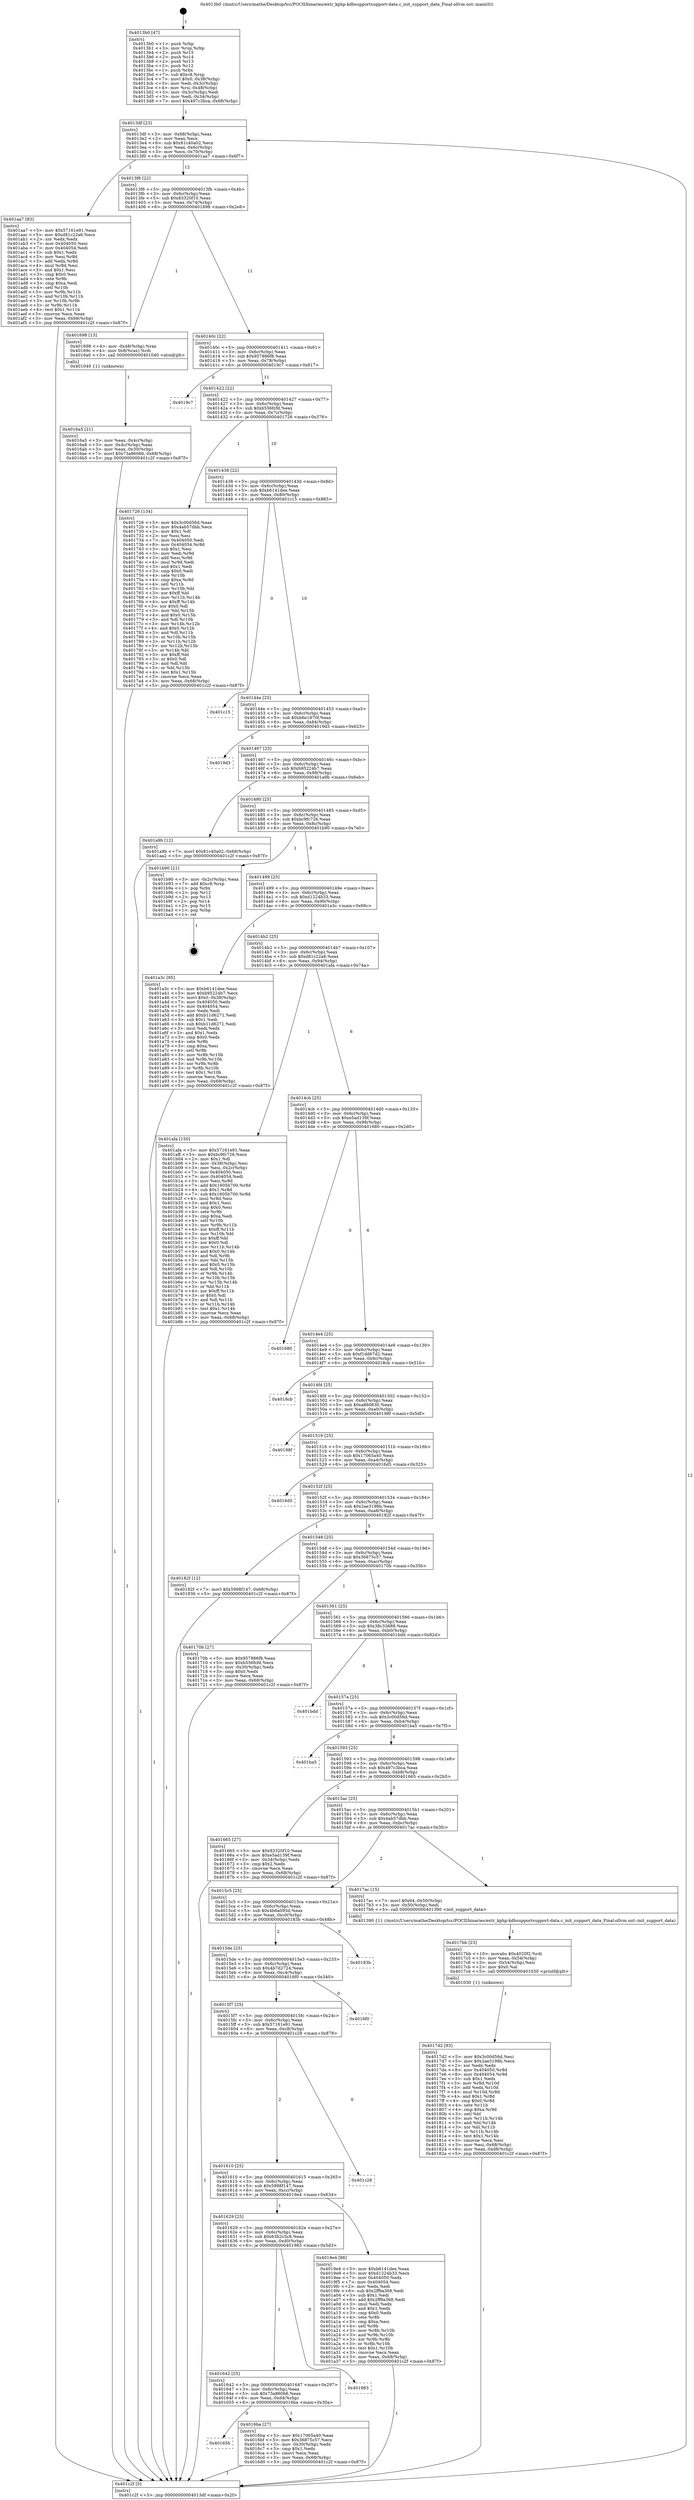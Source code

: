digraph "0x4013b0" {
  label = "0x4013b0 (/mnt/c/Users/mathe/Desktop/tcc/POCII/binaries/extr_kphp-kdbsupportsupport-data.c_init_support_data_Final-ollvm.out::main(0))"
  labelloc = "t"
  node[shape=record]

  Entry [label="",width=0.3,height=0.3,shape=circle,fillcolor=black,style=filled]
  "0x4013df" [label="{
     0x4013df [23]\l
     | [instrs]\l
     &nbsp;&nbsp;0x4013df \<+3\>: mov -0x68(%rbp),%eax\l
     &nbsp;&nbsp;0x4013e2 \<+2\>: mov %eax,%ecx\l
     &nbsp;&nbsp;0x4013e4 \<+6\>: sub $0x81c40a02,%ecx\l
     &nbsp;&nbsp;0x4013ea \<+3\>: mov %eax,-0x6c(%rbp)\l
     &nbsp;&nbsp;0x4013ed \<+3\>: mov %ecx,-0x70(%rbp)\l
     &nbsp;&nbsp;0x4013f0 \<+6\>: je 0000000000401aa7 \<main+0x6f7\>\l
  }"]
  "0x401aa7" [label="{
     0x401aa7 [83]\l
     | [instrs]\l
     &nbsp;&nbsp;0x401aa7 \<+5\>: mov $0x57161e91,%eax\l
     &nbsp;&nbsp;0x401aac \<+5\>: mov $0xd81c22a6,%ecx\l
     &nbsp;&nbsp;0x401ab1 \<+2\>: xor %edx,%edx\l
     &nbsp;&nbsp;0x401ab3 \<+7\>: mov 0x404050,%esi\l
     &nbsp;&nbsp;0x401aba \<+7\>: mov 0x404054,%edi\l
     &nbsp;&nbsp;0x401ac1 \<+3\>: sub $0x1,%edx\l
     &nbsp;&nbsp;0x401ac4 \<+3\>: mov %esi,%r8d\l
     &nbsp;&nbsp;0x401ac7 \<+3\>: add %edx,%r8d\l
     &nbsp;&nbsp;0x401aca \<+4\>: imul %r8d,%esi\l
     &nbsp;&nbsp;0x401ace \<+3\>: and $0x1,%esi\l
     &nbsp;&nbsp;0x401ad1 \<+3\>: cmp $0x0,%esi\l
     &nbsp;&nbsp;0x401ad4 \<+4\>: sete %r9b\l
     &nbsp;&nbsp;0x401ad8 \<+3\>: cmp $0xa,%edi\l
     &nbsp;&nbsp;0x401adb \<+4\>: setl %r10b\l
     &nbsp;&nbsp;0x401adf \<+3\>: mov %r9b,%r11b\l
     &nbsp;&nbsp;0x401ae2 \<+3\>: and %r10b,%r11b\l
     &nbsp;&nbsp;0x401ae5 \<+3\>: xor %r10b,%r9b\l
     &nbsp;&nbsp;0x401ae8 \<+3\>: or %r9b,%r11b\l
     &nbsp;&nbsp;0x401aeb \<+4\>: test $0x1,%r11b\l
     &nbsp;&nbsp;0x401aef \<+3\>: cmovne %ecx,%eax\l
     &nbsp;&nbsp;0x401af2 \<+3\>: mov %eax,-0x68(%rbp)\l
     &nbsp;&nbsp;0x401af5 \<+5\>: jmp 0000000000401c2f \<main+0x87f\>\l
  }"]
  "0x4013f6" [label="{
     0x4013f6 [22]\l
     | [instrs]\l
     &nbsp;&nbsp;0x4013f6 \<+5\>: jmp 00000000004013fb \<main+0x4b\>\l
     &nbsp;&nbsp;0x4013fb \<+3\>: mov -0x6c(%rbp),%eax\l
     &nbsp;&nbsp;0x4013fe \<+5\>: sub $0x83320f10,%eax\l
     &nbsp;&nbsp;0x401403 \<+3\>: mov %eax,-0x74(%rbp)\l
     &nbsp;&nbsp;0x401406 \<+6\>: je 0000000000401698 \<main+0x2e8\>\l
  }"]
  Exit [label="",width=0.3,height=0.3,shape=circle,fillcolor=black,style=filled,peripheries=2]
  "0x401698" [label="{
     0x401698 [13]\l
     | [instrs]\l
     &nbsp;&nbsp;0x401698 \<+4\>: mov -0x48(%rbp),%rax\l
     &nbsp;&nbsp;0x40169c \<+4\>: mov 0x8(%rax),%rdi\l
     &nbsp;&nbsp;0x4016a0 \<+5\>: call 0000000000401040 \<atoi@plt\>\l
     | [calls]\l
     &nbsp;&nbsp;0x401040 \{1\} (unknown)\l
  }"]
  "0x40140c" [label="{
     0x40140c [22]\l
     | [instrs]\l
     &nbsp;&nbsp;0x40140c \<+5\>: jmp 0000000000401411 \<main+0x61\>\l
     &nbsp;&nbsp;0x401411 \<+3\>: mov -0x6c(%rbp),%eax\l
     &nbsp;&nbsp;0x401414 \<+5\>: sub $0x957886f8,%eax\l
     &nbsp;&nbsp;0x401419 \<+3\>: mov %eax,-0x78(%rbp)\l
     &nbsp;&nbsp;0x40141c \<+6\>: je 00000000004019c7 \<main+0x617\>\l
  }"]
  "0x4017d2" [label="{
     0x4017d2 [93]\l
     | [instrs]\l
     &nbsp;&nbsp;0x4017d2 \<+5\>: mov $0x3c00d56d,%esi\l
     &nbsp;&nbsp;0x4017d7 \<+5\>: mov $0x2ae3198b,%ecx\l
     &nbsp;&nbsp;0x4017dc \<+2\>: xor %edx,%edx\l
     &nbsp;&nbsp;0x4017de \<+8\>: mov 0x404050,%r8d\l
     &nbsp;&nbsp;0x4017e6 \<+8\>: mov 0x404054,%r9d\l
     &nbsp;&nbsp;0x4017ee \<+3\>: sub $0x1,%edx\l
     &nbsp;&nbsp;0x4017f1 \<+3\>: mov %r8d,%r10d\l
     &nbsp;&nbsp;0x4017f4 \<+3\>: add %edx,%r10d\l
     &nbsp;&nbsp;0x4017f7 \<+4\>: imul %r10d,%r8d\l
     &nbsp;&nbsp;0x4017fb \<+4\>: and $0x1,%r8d\l
     &nbsp;&nbsp;0x4017ff \<+4\>: cmp $0x0,%r8d\l
     &nbsp;&nbsp;0x401803 \<+4\>: sete %r11b\l
     &nbsp;&nbsp;0x401807 \<+4\>: cmp $0xa,%r9d\l
     &nbsp;&nbsp;0x40180b \<+3\>: setl %bl\l
     &nbsp;&nbsp;0x40180e \<+3\>: mov %r11b,%r14b\l
     &nbsp;&nbsp;0x401811 \<+3\>: and %bl,%r14b\l
     &nbsp;&nbsp;0x401814 \<+3\>: xor %bl,%r11b\l
     &nbsp;&nbsp;0x401817 \<+3\>: or %r11b,%r14b\l
     &nbsp;&nbsp;0x40181a \<+4\>: test $0x1,%r14b\l
     &nbsp;&nbsp;0x40181e \<+3\>: cmovne %ecx,%esi\l
     &nbsp;&nbsp;0x401821 \<+3\>: mov %esi,-0x68(%rbp)\l
     &nbsp;&nbsp;0x401824 \<+6\>: mov %eax,-0xd8(%rbp)\l
     &nbsp;&nbsp;0x40182a \<+5\>: jmp 0000000000401c2f \<main+0x87f\>\l
  }"]
  "0x4019c7" [label="{
     0x4019c7\l
  }", style=dashed]
  "0x401422" [label="{
     0x401422 [22]\l
     | [instrs]\l
     &nbsp;&nbsp;0x401422 \<+5\>: jmp 0000000000401427 \<main+0x77\>\l
     &nbsp;&nbsp;0x401427 \<+3\>: mov -0x6c(%rbp),%eax\l
     &nbsp;&nbsp;0x40142a \<+5\>: sub $0xb556fcfd,%eax\l
     &nbsp;&nbsp;0x40142f \<+3\>: mov %eax,-0x7c(%rbp)\l
     &nbsp;&nbsp;0x401432 \<+6\>: je 0000000000401726 \<main+0x376\>\l
  }"]
  "0x4017bb" [label="{
     0x4017bb [23]\l
     | [instrs]\l
     &nbsp;&nbsp;0x4017bb \<+10\>: movabs $0x4020f2,%rdi\l
     &nbsp;&nbsp;0x4017c5 \<+3\>: mov %eax,-0x54(%rbp)\l
     &nbsp;&nbsp;0x4017c8 \<+3\>: mov -0x54(%rbp),%esi\l
     &nbsp;&nbsp;0x4017cb \<+2\>: mov $0x0,%al\l
     &nbsp;&nbsp;0x4017cd \<+5\>: call 0000000000401030 \<printf@plt\>\l
     | [calls]\l
     &nbsp;&nbsp;0x401030 \{1\} (unknown)\l
  }"]
  "0x401726" [label="{
     0x401726 [134]\l
     | [instrs]\l
     &nbsp;&nbsp;0x401726 \<+5\>: mov $0x3c00d56d,%eax\l
     &nbsp;&nbsp;0x40172b \<+5\>: mov $0x4ab57dbb,%ecx\l
     &nbsp;&nbsp;0x401730 \<+2\>: mov $0x1,%dl\l
     &nbsp;&nbsp;0x401732 \<+2\>: xor %esi,%esi\l
     &nbsp;&nbsp;0x401734 \<+7\>: mov 0x404050,%edi\l
     &nbsp;&nbsp;0x40173b \<+8\>: mov 0x404054,%r8d\l
     &nbsp;&nbsp;0x401743 \<+3\>: sub $0x1,%esi\l
     &nbsp;&nbsp;0x401746 \<+3\>: mov %edi,%r9d\l
     &nbsp;&nbsp;0x401749 \<+3\>: add %esi,%r9d\l
     &nbsp;&nbsp;0x40174c \<+4\>: imul %r9d,%edi\l
     &nbsp;&nbsp;0x401750 \<+3\>: and $0x1,%edi\l
     &nbsp;&nbsp;0x401753 \<+3\>: cmp $0x0,%edi\l
     &nbsp;&nbsp;0x401756 \<+4\>: sete %r10b\l
     &nbsp;&nbsp;0x40175a \<+4\>: cmp $0xa,%r8d\l
     &nbsp;&nbsp;0x40175e \<+4\>: setl %r11b\l
     &nbsp;&nbsp;0x401762 \<+3\>: mov %r10b,%bl\l
     &nbsp;&nbsp;0x401765 \<+3\>: xor $0xff,%bl\l
     &nbsp;&nbsp;0x401768 \<+3\>: mov %r11b,%r14b\l
     &nbsp;&nbsp;0x40176b \<+4\>: xor $0xff,%r14b\l
     &nbsp;&nbsp;0x40176f \<+3\>: xor $0x0,%dl\l
     &nbsp;&nbsp;0x401772 \<+3\>: mov %bl,%r15b\l
     &nbsp;&nbsp;0x401775 \<+4\>: and $0x0,%r15b\l
     &nbsp;&nbsp;0x401779 \<+3\>: and %dl,%r10b\l
     &nbsp;&nbsp;0x40177c \<+3\>: mov %r14b,%r12b\l
     &nbsp;&nbsp;0x40177f \<+4\>: and $0x0,%r12b\l
     &nbsp;&nbsp;0x401783 \<+3\>: and %dl,%r11b\l
     &nbsp;&nbsp;0x401786 \<+3\>: or %r10b,%r15b\l
     &nbsp;&nbsp;0x401789 \<+3\>: or %r11b,%r12b\l
     &nbsp;&nbsp;0x40178c \<+3\>: xor %r12b,%r15b\l
     &nbsp;&nbsp;0x40178f \<+3\>: or %r14b,%bl\l
     &nbsp;&nbsp;0x401792 \<+3\>: xor $0xff,%bl\l
     &nbsp;&nbsp;0x401795 \<+3\>: or $0x0,%dl\l
     &nbsp;&nbsp;0x401798 \<+2\>: and %dl,%bl\l
     &nbsp;&nbsp;0x40179a \<+3\>: or %bl,%r15b\l
     &nbsp;&nbsp;0x40179d \<+4\>: test $0x1,%r15b\l
     &nbsp;&nbsp;0x4017a1 \<+3\>: cmovne %ecx,%eax\l
     &nbsp;&nbsp;0x4017a4 \<+3\>: mov %eax,-0x68(%rbp)\l
     &nbsp;&nbsp;0x4017a7 \<+5\>: jmp 0000000000401c2f \<main+0x87f\>\l
  }"]
  "0x401438" [label="{
     0x401438 [22]\l
     | [instrs]\l
     &nbsp;&nbsp;0x401438 \<+5\>: jmp 000000000040143d \<main+0x8d\>\l
     &nbsp;&nbsp;0x40143d \<+3\>: mov -0x6c(%rbp),%eax\l
     &nbsp;&nbsp;0x401440 \<+5\>: sub $0xb6141dee,%eax\l
     &nbsp;&nbsp;0x401445 \<+3\>: mov %eax,-0x80(%rbp)\l
     &nbsp;&nbsp;0x401448 \<+6\>: je 0000000000401c15 \<main+0x865\>\l
  }"]
  "0x40165b" [label="{
     0x40165b\l
  }", style=dashed]
  "0x401c15" [label="{
     0x401c15\l
  }", style=dashed]
  "0x40144e" [label="{
     0x40144e [25]\l
     | [instrs]\l
     &nbsp;&nbsp;0x40144e \<+5\>: jmp 0000000000401453 \<main+0xa3\>\l
     &nbsp;&nbsp;0x401453 \<+3\>: mov -0x6c(%rbp),%eax\l
     &nbsp;&nbsp;0x401456 \<+5\>: sub $0xb6e1870f,%eax\l
     &nbsp;&nbsp;0x40145b \<+6\>: mov %eax,-0x84(%rbp)\l
     &nbsp;&nbsp;0x401461 \<+6\>: je 00000000004019d3 \<main+0x623\>\l
  }"]
  "0x4016ba" [label="{
     0x4016ba [27]\l
     | [instrs]\l
     &nbsp;&nbsp;0x4016ba \<+5\>: mov $0x17065a40,%eax\l
     &nbsp;&nbsp;0x4016bf \<+5\>: mov $0x36875c57,%ecx\l
     &nbsp;&nbsp;0x4016c4 \<+3\>: mov -0x30(%rbp),%edx\l
     &nbsp;&nbsp;0x4016c7 \<+3\>: cmp $0x1,%edx\l
     &nbsp;&nbsp;0x4016ca \<+3\>: cmovl %ecx,%eax\l
     &nbsp;&nbsp;0x4016cd \<+3\>: mov %eax,-0x68(%rbp)\l
     &nbsp;&nbsp;0x4016d0 \<+5\>: jmp 0000000000401c2f \<main+0x87f\>\l
  }"]
  "0x4019d3" [label="{
     0x4019d3\l
  }", style=dashed]
  "0x401467" [label="{
     0x401467 [25]\l
     | [instrs]\l
     &nbsp;&nbsp;0x401467 \<+5\>: jmp 000000000040146c \<main+0xbc\>\l
     &nbsp;&nbsp;0x40146c \<+3\>: mov -0x6c(%rbp),%eax\l
     &nbsp;&nbsp;0x40146f \<+5\>: sub $0xb95224b7,%eax\l
     &nbsp;&nbsp;0x401474 \<+6\>: mov %eax,-0x88(%rbp)\l
     &nbsp;&nbsp;0x40147a \<+6\>: je 0000000000401a9b \<main+0x6eb\>\l
  }"]
  "0x401642" [label="{
     0x401642 [25]\l
     | [instrs]\l
     &nbsp;&nbsp;0x401642 \<+5\>: jmp 0000000000401647 \<main+0x297\>\l
     &nbsp;&nbsp;0x401647 \<+3\>: mov -0x6c(%rbp),%eax\l
     &nbsp;&nbsp;0x40164a \<+5\>: sub $0x73a86066,%eax\l
     &nbsp;&nbsp;0x40164f \<+6\>: mov %eax,-0xd4(%rbp)\l
     &nbsp;&nbsp;0x401655 \<+6\>: je 00000000004016ba \<main+0x30a\>\l
  }"]
  "0x401a9b" [label="{
     0x401a9b [12]\l
     | [instrs]\l
     &nbsp;&nbsp;0x401a9b \<+7\>: movl $0x81c40a02,-0x68(%rbp)\l
     &nbsp;&nbsp;0x401aa2 \<+5\>: jmp 0000000000401c2f \<main+0x87f\>\l
  }"]
  "0x401480" [label="{
     0x401480 [25]\l
     | [instrs]\l
     &nbsp;&nbsp;0x401480 \<+5\>: jmp 0000000000401485 \<main+0xd5\>\l
     &nbsp;&nbsp;0x401485 \<+3\>: mov -0x6c(%rbp),%eax\l
     &nbsp;&nbsp;0x401488 \<+5\>: sub $0xbc9fc726,%eax\l
     &nbsp;&nbsp;0x40148d \<+6\>: mov %eax,-0x8c(%rbp)\l
     &nbsp;&nbsp;0x401493 \<+6\>: je 0000000000401b90 \<main+0x7e0\>\l
  }"]
  "0x401983" [label="{
     0x401983\l
  }", style=dashed]
  "0x401b90" [label="{
     0x401b90 [21]\l
     | [instrs]\l
     &nbsp;&nbsp;0x401b90 \<+3\>: mov -0x2c(%rbp),%eax\l
     &nbsp;&nbsp;0x401b93 \<+7\>: add $0xc8,%rsp\l
     &nbsp;&nbsp;0x401b9a \<+1\>: pop %rbx\l
     &nbsp;&nbsp;0x401b9b \<+2\>: pop %r12\l
     &nbsp;&nbsp;0x401b9d \<+2\>: pop %r13\l
     &nbsp;&nbsp;0x401b9f \<+2\>: pop %r14\l
     &nbsp;&nbsp;0x401ba1 \<+2\>: pop %r15\l
     &nbsp;&nbsp;0x401ba3 \<+1\>: pop %rbp\l
     &nbsp;&nbsp;0x401ba4 \<+1\>: ret\l
  }"]
  "0x401499" [label="{
     0x401499 [25]\l
     | [instrs]\l
     &nbsp;&nbsp;0x401499 \<+5\>: jmp 000000000040149e \<main+0xee\>\l
     &nbsp;&nbsp;0x40149e \<+3\>: mov -0x6c(%rbp),%eax\l
     &nbsp;&nbsp;0x4014a1 \<+5\>: sub $0xd1224b33,%eax\l
     &nbsp;&nbsp;0x4014a6 \<+6\>: mov %eax,-0x90(%rbp)\l
     &nbsp;&nbsp;0x4014ac \<+6\>: je 0000000000401a3c \<main+0x68c\>\l
  }"]
  "0x401629" [label="{
     0x401629 [25]\l
     | [instrs]\l
     &nbsp;&nbsp;0x401629 \<+5\>: jmp 000000000040162e \<main+0x27e\>\l
     &nbsp;&nbsp;0x40162e \<+3\>: mov -0x6c(%rbp),%eax\l
     &nbsp;&nbsp;0x401631 \<+5\>: sub $0x63b2c5c8,%eax\l
     &nbsp;&nbsp;0x401636 \<+6\>: mov %eax,-0xd0(%rbp)\l
     &nbsp;&nbsp;0x40163c \<+6\>: je 0000000000401983 \<main+0x5d3\>\l
  }"]
  "0x401a3c" [label="{
     0x401a3c [95]\l
     | [instrs]\l
     &nbsp;&nbsp;0x401a3c \<+5\>: mov $0xb6141dee,%eax\l
     &nbsp;&nbsp;0x401a41 \<+5\>: mov $0xb95224b7,%ecx\l
     &nbsp;&nbsp;0x401a46 \<+7\>: movl $0x0,-0x38(%rbp)\l
     &nbsp;&nbsp;0x401a4d \<+7\>: mov 0x404050,%edx\l
     &nbsp;&nbsp;0x401a54 \<+7\>: mov 0x404054,%esi\l
     &nbsp;&nbsp;0x401a5b \<+2\>: mov %edx,%edi\l
     &nbsp;&nbsp;0x401a5d \<+6\>: add $0xb11d6271,%edi\l
     &nbsp;&nbsp;0x401a63 \<+3\>: sub $0x1,%edi\l
     &nbsp;&nbsp;0x401a66 \<+6\>: sub $0xb11d6271,%edi\l
     &nbsp;&nbsp;0x401a6c \<+3\>: imul %edi,%edx\l
     &nbsp;&nbsp;0x401a6f \<+3\>: and $0x1,%edx\l
     &nbsp;&nbsp;0x401a72 \<+3\>: cmp $0x0,%edx\l
     &nbsp;&nbsp;0x401a75 \<+4\>: sete %r8b\l
     &nbsp;&nbsp;0x401a79 \<+3\>: cmp $0xa,%esi\l
     &nbsp;&nbsp;0x401a7c \<+4\>: setl %r9b\l
     &nbsp;&nbsp;0x401a80 \<+3\>: mov %r8b,%r10b\l
     &nbsp;&nbsp;0x401a83 \<+3\>: and %r9b,%r10b\l
     &nbsp;&nbsp;0x401a86 \<+3\>: xor %r9b,%r8b\l
     &nbsp;&nbsp;0x401a89 \<+3\>: or %r8b,%r10b\l
     &nbsp;&nbsp;0x401a8c \<+4\>: test $0x1,%r10b\l
     &nbsp;&nbsp;0x401a90 \<+3\>: cmovne %ecx,%eax\l
     &nbsp;&nbsp;0x401a93 \<+3\>: mov %eax,-0x68(%rbp)\l
     &nbsp;&nbsp;0x401a96 \<+5\>: jmp 0000000000401c2f \<main+0x87f\>\l
  }"]
  "0x4014b2" [label="{
     0x4014b2 [25]\l
     | [instrs]\l
     &nbsp;&nbsp;0x4014b2 \<+5\>: jmp 00000000004014b7 \<main+0x107\>\l
     &nbsp;&nbsp;0x4014b7 \<+3\>: mov -0x6c(%rbp),%eax\l
     &nbsp;&nbsp;0x4014ba \<+5\>: sub $0xd81c22a6,%eax\l
     &nbsp;&nbsp;0x4014bf \<+6\>: mov %eax,-0x94(%rbp)\l
     &nbsp;&nbsp;0x4014c5 \<+6\>: je 0000000000401afa \<main+0x74a\>\l
  }"]
  "0x4019e4" [label="{
     0x4019e4 [88]\l
     | [instrs]\l
     &nbsp;&nbsp;0x4019e4 \<+5\>: mov $0xb6141dee,%eax\l
     &nbsp;&nbsp;0x4019e9 \<+5\>: mov $0xd1224b33,%ecx\l
     &nbsp;&nbsp;0x4019ee \<+7\>: mov 0x404050,%edx\l
     &nbsp;&nbsp;0x4019f5 \<+7\>: mov 0x404054,%esi\l
     &nbsp;&nbsp;0x4019fc \<+2\>: mov %edx,%edi\l
     &nbsp;&nbsp;0x4019fe \<+6\>: sub $0x2ff9a368,%edi\l
     &nbsp;&nbsp;0x401a04 \<+3\>: sub $0x1,%edi\l
     &nbsp;&nbsp;0x401a07 \<+6\>: add $0x2ff9a368,%edi\l
     &nbsp;&nbsp;0x401a0d \<+3\>: imul %edi,%edx\l
     &nbsp;&nbsp;0x401a10 \<+3\>: and $0x1,%edx\l
     &nbsp;&nbsp;0x401a13 \<+3\>: cmp $0x0,%edx\l
     &nbsp;&nbsp;0x401a16 \<+4\>: sete %r8b\l
     &nbsp;&nbsp;0x401a1a \<+3\>: cmp $0xa,%esi\l
     &nbsp;&nbsp;0x401a1d \<+4\>: setl %r9b\l
     &nbsp;&nbsp;0x401a21 \<+3\>: mov %r8b,%r10b\l
     &nbsp;&nbsp;0x401a24 \<+3\>: and %r9b,%r10b\l
     &nbsp;&nbsp;0x401a27 \<+3\>: xor %r9b,%r8b\l
     &nbsp;&nbsp;0x401a2a \<+3\>: or %r8b,%r10b\l
     &nbsp;&nbsp;0x401a2d \<+4\>: test $0x1,%r10b\l
     &nbsp;&nbsp;0x401a31 \<+3\>: cmovne %ecx,%eax\l
     &nbsp;&nbsp;0x401a34 \<+3\>: mov %eax,-0x68(%rbp)\l
     &nbsp;&nbsp;0x401a37 \<+5\>: jmp 0000000000401c2f \<main+0x87f\>\l
  }"]
  "0x401afa" [label="{
     0x401afa [150]\l
     | [instrs]\l
     &nbsp;&nbsp;0x401afa \<+5\>: mov $0x57161e91,%eax\l
     &nbsp;&nbsp;0x401aff \<+5\>: mov $0xbc9fc726,%ecx\l
     &nbsp;&nbsp;0x401b04 \<+2\>: mov $0x1,%dl\l
     &nbsp;&nbsp;0x401b06 \<+3\>: mov -0x38(%rbp),%esi\l
     &nbsp;&nbsp;0x401b09 \<+3\>: mov %esi,-0x2c(%rbp)\l
     &nbsp;&nbsp;0x401b0c \<+7\>: mov 0x404050,%esi\l
     &nbsp;&nbsp;0x401b13 \<+7\>: mov 0x404054,%edi\l
     &nbsp;&nbsp;0x401b1a \<+3\>: mov %esi,%r8d\l
     &nbsp;&nbsp;0x401b1d \<+7\>: add $0x1605b700,%r8d\l
     &nbsp;&nbsp;0x401b24 \<+4\>: sub $0x1,%r8d\l
     &nbsp;&nbsp;0x401b28 \<+7\>: sub $0x1605b700,%r8d\l
     &nbsp;&nbsp;0x401b2f \<+4\>: imul %r8d,%esi\l
     &nbsp;&nbsp;0x401b33 \<+3\>: and $0x1,%esi\l
     &nbsp;&nbsp;0x401b36 \<+3\>: cmp $0x0,%esi\l
     &nbsp;&nbsp;0x401b39 \<+4\>: sete %r9b\l
     &nbsp;&nbsp;0x401b3d \<+3\>: cmp $0xa,%edi\l
     &nbsp;&nbsp;0x401b40 \<+4\>: setl %r10b\l
     &nbsp;&nbsp;0x401b44 \<+3\>: mov %r9b,%r11b\l
     &nbsp;&nbsp;0x401b47 \<+4\>: xor $0xff,%r11b\l
     &nbsp;&nbsp;0x401b4b \<+3\>: mov %r10b,%bl\l
     &nbsp;&nbsp;0x401b4e \<+3\>: xor $0xff,%bl\l
     &nbsp;&nbsp;0x401b51 \<+3\>: xor $0x0,%dl\l
     &nbsp;&nbsp;0x401b54 \<+3\>: mov %r11b,%r14b\l
     &nbsp;&nbsp;0x401b57 \<+4\>: and $0x0,%r14b\l
     &nbsp;&nbsp;0x401b5b \<+3\>: and %dl,%r9b\l
     &nbsp;&nbsp;0x401b5e \<+3\>: mov %bl,%r15b\l
     &nbsp;&nbsp;0x401b61 \<+4\>: and $0x0,%r15b\l
     &nbsp;&nbsp;0x401b65 \<+3\>: and %dl,%r10b\l
     &nbsp;&nbsp;0x401b68 \<+3\>: or %r9b,%r14b\l
     &nbsp;&nbsp;0x401b6b \<+3\>: or %r10b,%r15b\l
     &nbsp;&nbsp;0x401b6e \<+3\>: xor %r15b,%r14b\l
     &nbsp;&nbsp;0x401b71 \<+3\>: or %bl,%r11b\l
     &nbsp;&nbsp;0x401b74 \<+4\>: xor $0xff,%r11b\l
     &nbsp;&nbsp;0x401b78 \<+3\>: or $0x0,%dl\l
     &nbsp;&nbsp;0x401b7b \<+3\>: and %dl,%r11b\l
     &nbsp;&nbsp;0x401b7e \<+3\>: or %r11b,%r14b\l
     &nbsp;&nbsp;0x401b81 \<+4\>: test $0x1,%r14b\l
     &nbsp;&nbsp;0x401b85 \<+3\>: cmovne %ecx,%eax\l
     &nbsp;&nbsp;0x401b88 \<+3\>: mov %eax,-0x68(%rbp)\l
     &nbsp;&nbsp;0x401b8b \<+5\>: jmp 0000000000401c2f \<main+0x87f\>\l
  }"]
  "0x4014cb" [label="{
     0x4014cb [25]\l
     | [instrs]\l
     &nbsp;&nbsp;0x4014cb \<+5\>: jmp 00000000004014d0 \<main+0x120\>\l
     &nbsp;&nbsp;0x4014d0 \<+3\>: mov -0x6c(%rbp),%eax\l
     &nbsp;&nbsp;0x4014d3 \<+5\>: sub $0xe5ad139f,%eax\l
     &nbsp;&nbsp;0x4014d8 \<+6\>: mov %eax,-0x98(%rbp)\l
     &nbsp;&nbsp;0x4014de \<+6\>: je 0000000000401680 \<main+0x2d0\>\l
  }"]
  "0x401610" [label="{
     0x401610 [25]\l
     | [instrs]\l
     &nbsp;&nbsp;0x401610 \<+5\>: jmp 0000000000401615 \<main+0x265\>\l
     &nbsp;&nbsp;0x401615 \<+3\>: mov -0x6c(%rbp),%eax\l
     &nbsp;&nbsp;0x401618 \<+5\>: sub $0x5998f147,%eax\l
     &nbsp;&nbsp;0x40161d \<+6\>: mov %eax,-0xcc(%rbp)\l
     &nbsp;&nbsp;0x401623 \<+6\>: je 00000000004019e4 \<main+0x634\>\l
  }"]
  "0x401680" [label="{
     0x401680\l
  }", style=dashed]
  "0x4014e4" [label="{
     0x4014e4 [25]\l
     | [instrs]\l
     &nbsp;&nbsp;0x4014e4 \<+5\>: jmp 00000000004014e9 \<main+0x139\>\l
     &nbsp;&nbsp;0x4014e9 \<+3\>: mov -0x6c(%rbp),%eax\l
     &nbsp;&nbsp;0x4014ec \<+5\>: sub $0xf1dd67d2,%eax\l
     &nbsp;&nbsp;0x4014f1 \<+6\>: mov %eax,-0x9c(%rbp)\l
     &nbsp;&nbsp;0x4014f7 \<+6\>: je 00000000004018cb \<main+0x51b\>\l
  }"]
  "0x401c28" [label="{
     0x401c28\l
  }", style=dashed]
  "0x4018cb" [label="{
     0x4018cb\l
  }", style=dashed]
  "0x4014fd" [label="{
     0x4014fd [25]\l
     | [instrs]\l
     &nbsp;&nbsp;0x4014fd \<+5\>: jmp 0000000000401502 \<main+0x152\>\l
     &nbsp;&nbsp;0x401502 \<+3\>: mov -0x6c(%rbp),%eax\l
     &nbsp;&nbsp;0x401505 \<+5\>: sub $0xa860630,%eax\l
     &nbsp;&nbsp;0x40150a \<+6\>: mov %eax,-0xa0(%rbp)\l
     &nbsp;&nbsp;0x401510 \<+6\>: je 000000000040198f \<main+0x5df\>\l
  }"]
  "0x4015f7" [label="{
     0x4015f7 [25]\l
     | [instrs]\l
     &nbsp;&nbsp;0x4015f7 \<+5\>: jmp 00000000004015fc \<main+0x24c\>\l
     &nbsp;&nbsp;0x4015fc \<+3\>: mov -0x6c(%rbp),%eax\l
     &nbsp;&nbsp;0x4015ff \<+5\>: sub $0x57161e91,%eax\l
     &nbsp;&nbsp;0x401604 \<+6\>: mov %eax,-0xc8(%rbp)\l
     &nbsp;&nbsp;0x40160a \<+6\>: je 0000000000401c28 \<main+0x878\>\l
  }"]
  "0x40198f" [label="{
     0x40198f\l
  }", style=dashed]
  "0x401516" [label="{
     0x401516 [25]\l
     | [instrs]\l
     &nbsp;&nbsp;0x401516 \<+5\>: jmp 000000000040151b \<main+0x16b\>\l
     &nbsp;&nbsp;0x40151b \<+3\>: mov -0x6c(%rbp),%eax\l
     &nbsp;&nbsp;0x40151e \<+5\>: sub $0x17065a40,%eax\l
     &nbsp;&nbsp;0x401523 \<+6\>: mov %eax,-0xa4(%rbp)\l
     &nbsp;&nbsp;0x401529 \<+6\>: je 00000000004016d5 \<main+0x325\>\l
  }"]
  "0x4016f0" [label="{
     0x4016f0\l
  }", style=dashed]
  "0x4016d5" [label="{
     0x4016d5\l
  }", style=dashed]
  "0x40152f" [label="{
     0x40152f [25]\l
     | [instrs]\l
     &nbsp;&nbsp;0x40152f \<+5\>: jmp 0000000000401534 \<main+0x184\>\l
     &nbsp;&nbsp;0x401534 \<+3\>: mov -0x6c(%rbp),%eax\l
     &nbsp;&nbsp;0x401537 \<+5\>: sub $0x2ae3198b,%eax\l
     &nbsp;&nbsp;0x40153c \<+6\>: mov %eax,-0xa8(%rbp)\l
     &nbsp;&nbsp;0x401542 \<+6\>: je 000000000040182f \<main+0x47f\>\l
  }"]
  "0x4015de" [label="{
     0x4015de [25]\l
     | [instrs]\l
     &nbsp;&nbsp;0x4015de \<+5\>: jmp 00000000004015e3 \<main+0x233\>\l
     &nbsp;&nbsp;0x4015e3 \<+3\>: mov -0x6c(%rbp),%eax\l
     &nbsp;&nbsp;0x4015e6 \<+5\>: sub $0x4b7d2724,%eax\l
     &nbsp;&nbsp;0x4015eb \<+6\>: mov %eax,-0xc4(%rbp)\l
     &nbsp;&nbsp;0x4015f1 \<+6\>: je 00000000004016f0 \<main+0x340\>\l
  }"]
  "0x40182f" [label="{
     0x40182f [12]\l
     | [instrs]\l
     &nbsp;&nbsp;0x40182f \<+7\>: movl $0x5998f147,-0x68(%rbp)\l
     &nbsp;&nbsp;0x401836 \<+5\>: jmp 0000000000401c2f \<main+0x87f\>\l
  }"]
  "0x401548" [label="{
     0x401548 [25]\l
     | [instrs]\l
     &nbsp;&nbsp;0x401548 \<+5\>: jmp 000000000040154d \<main+0x19d\>\l
     &nbsp;&nbsp;0x40154d \<+3\>: mov -0x6c(%rbp),%eax\l
     &nbsp;&nbsp;0x401550 \<+5\>: sub $0x36875c57,%eax\l
     &nbsp;&nbsp;0x401555 \<+6\>: mov %eax,-0xac(%rbp)\l
     &nbsp;&nbsp;0x40155b \<+6\>: je 000000000040170b \<main+0x35b\>\l
  }"]
  "0x40183b" [label="{
     0x40183b\l
  }", style=dashed]
  "0x40170b" [label="{
     0x40170b [27]\l
     | [instrs]\l
     &nbsp;&nbsp;0x40170b \<+5\>: mov $0x957886f8,%eax\l
     &nbsp;&nbsp;0x401710 \<+5\>: mov $0xb556fcfd,%ecx\l
     &nbsp;&nbsp;0x401715 \<+3\>: mov -0x30(%rbp),%edx\l
     &nbsp;&nbsp;0x401718 \<+3\>: cmp $0x0,%edx\l
     &nbsp;&nbsp;0x40171b \<+3\>: cmove %ecx,%eax\l
     &nbsp;&nbsp;0x40171e \<+3\>: mov %eax,-0x68(%rbp)\l
     &nbsp;&nbsp;0x401721 \<+5\>: jmp 0000000000401c2f \<main+0x87f\>\l
  }"]
  "0x401561" [label="{
     0x401561 [25]\l
     | [instrs]\l
     &nbsp;&nbsp;0x401561 \<+5\>: jmp 0000000000401566 \<main+0x1b6\>\l
     &nbsp;&nbsp;0x401566 \<+3\>: mov -0x6c(%rbp),%eax\l
     &nbsp;&nbsp;0x401569 \<+5\>: sub $0x38c33688,%eax\l
     &nbsp;&nbsp;0x40156e \<+6\>: mov %eax,-0xb0(%rbp)\l
     &nbsp;&nbsp;0x401574 \<+6\>: je 0000000000401bdd \<main+0x82d\>\l
  }"]
  "0x4015c5" [label="{
     0x4015c5 [25]\l
     | [instrs]\l
     &nbsp;&nbsp;0x4015c5 \<+5\>: jmp 00000000004015ca \<main+0x21a\>\l
     &nbsp;&nbsp;0x4015ca \<+3\>: mov -0x6c(%rbp),%eax\l
     &nbsp;&nbsp;0x4015cd \<+5\>: sub $0x4b6a093d,%eax\l
     &nbsp;&nbsp;0x4015d2 \<+6\>: mov %eax,-0xc0(%rbp)\l
     &nbsp;&nbsp;0x4015d8 \<+6\>: je 000000000040183b \<main+0x48b\>\l
  }"]
  "0x401bdd" [label="{
     0x401bdd\l
  }", style=dashed]
  "0x40157a" [label="{
     0x40157a [25]\l
     | [instrs]\l
     &nbsp;&nbsp;0x40157a \<+5\>: jmp 000000000040157f \<main+0x1cf\>\l
     &nbsp;&nbsp;0x40157f \<+3\>: mov -0x6c(%rbp),%eax\l
     &nbsp;&nbsp;0x401582 \<+5\>: sub $0x3c00d56d,%eax\l
     &nbsp;&nbsp;0x401587 \<+6\>: mov %eax,-0xb4(%rbp)\l
     &nbsp;&nbsp;0x40158d \<+6\>: je 0000000000401ba5 \<main+0x7f5\>\l
  }"]
  "0x4017ac" [label="{
     0x4017ac [15]\l
     | [instrs]\l
     &nbsp;&nbsp;0x4017ac \<+7\>: movl $0x64,-0x50(%rbp)\l
     &nbsp;&nbsp;0x4017b3 \<+3\>: mov -0x50(%rbp),%edi\l
     &nbsp;&nbsp;0x4017b6 \<+5\>: call 0000000000401390 \<init_support_data\>\l
     | [calls]\l
     &nbsp;&nbsp;0x401390 \{1\} (/mnt/c/Users/mathe/Desktop/tcc/POCII/binaries/extr_kphp-kdbsupportsupport-data.c_init_support_data_Final-ollvm.out::init_support_data)\l
  }"]
  "0x401ba5" [label="{
     0x401ba5\l
  }", style=dashed]
  "0x401593" [label="{
     0x401593 [25]\l
     | [instrs]\l
     &nbsp;&nbsp;0x401593 \<+5\>: jmp 0000000000401598 \<main+0x1e8\>\l
     &nbsp;&nbsp;0x401598 \<+3\>: mov -0x6c(%rbp),%eax\l
     &nbsp;&nbsp;0x40159b \<+5\>: sub $0x497c3bca,%eax\l
     &nbsp;&nbsp;0x4015a0 \<+6\>: mov %eax,-0xb8(%rbp)\l
     &nbsp;&nbsp;0x4015a6 \<+6\>: je 0000000000401665 \<main+0x2b5\>\l
  }"]
  "0x4016a5" [label="{
     0x4016a5 [21]\l
     | [instrs]\l
     &nbsp;&nbsp;0x4016a5 \<+3\>: mov %eax,-0x4c(%rbp)\l
     &nbsp;&nbsp;0x4016a8 \<+3\>: mov -0x4c(%rbp),%eax\l
     &nbsp;&nbsp;0x4016ab \<+3\>: mov %eax,-0x30(%rbp)\l
     &nbsp;&nbsp;0x4016ae \<+7\>: movl $0x73a86066,-0x68(%rbp)\l
     &nbsp;&nbsp;0x4016b5 \<+5\>: jmp 0000000000401c2f \<main+0x87f\>\l
  }"]
  "0x401665" [label="{
     0x401665 [27]\l
     | [instrs]\l
     &nbsp;&nbsp;0x401665 \<+5\>: mov $0x83320f10,%eax\l
     &nbsp;&nbsp;0x40166a \<+5\>: mov $0xe5ad139f,%ecx\l
     &nbsp;&nbsp;0x40166f \<+3\>: mov -0x34(%rbp),%edx\l
     &nbsp;&nbsp;0x401672 \<+3\>: cmp $0x2,%edx\l
     &nbsp;&nbsp;0x401675 \<+3\>: cmovne %ecx,%eax\l
     &nbsp;&nbsp;0x401678 \<+3\>: mov %eax,-0x68(%rbp)\l
     &nbsp;&nbsp;0x40167b \<+5\>: jmp 0000000000401c2f \<main+0x87f\>\l
  }"]
  "0x4015ac" [label="{
     0x4015ac [25]\l
     | [instrs]\l
     &nbsp;&nbsp;0x4015ac \<+5\>: jmp 00000000004015b1 \<main+0x201\>\l
     &nbsp;&nbsp;0x4015b1 \<+3\>: mov -0x6c(%rbp),%eax\l
     &nbsp;&nbsp;0x4015b4 \<+5\>: sub $0x4ab57dbb,%eax\l
     &nbsp;&nbsp;0x4015b9 \<+6\>: mov %eax,-0xbc(%rbp)\l
     &nbsp;&nbsp;0x4015bf \<+6\>: je 00000000004017ac \<main+0x3fc\>\l
  }"]
  "0x401c2f" [label="{
     0x401c2f [5]\l
     | [instrs]\l
     &nbsp;&nbsp;0x401c2f \<+5\>: jmp 00000000004013df \<main+0x2f\>\l
  }"]
  "0x4013b0" [label="{
     0x4013b0 [47]\l
     | [instrs]\l
     &nbsp;&nbsp;0x4013b0 \<+1\>: push %rbp\l
     &nbsp;&nbsp;0x4013b1 \<+3\>: mov %rsp,%rbp\l
     &nbsp;&nbsp;0x4013b4 \<+2\>: push %r15\l
     &nbsp;&nbsp;0x4013b6 \<+2\>: push %r14\l
     &nbsp;&nbsp;0x4013b8 \<+2\>: push %r13\l
     &nbsp;&nbsp;0x4013ba \<+2\>: push %r12\l
     &nbsp;&nbsp;0x4013bc \<+1\>: push %rbx\l
     &nbsp;&nbsp;0x4013bd \<+7\>: sub $0xc8,%rsp\l
     &nbsp;&nbsp;0x4013c4 \<+7\>: movl $0x0,-0x38(%rbp)\l
     &nbsp;&nbsp;0x4013cb \<+3\>: mov %edi,-0x3c(%rbp)\l
     &nbsp;&nbsp;0x4013ce \<+4\>: mov %rsi,-0x48(%rbp)\l
     &nbsp;&nbsp;0x4013d2 \<+3\>: mov -0x3c(%rbp),%edi\l
     &nbsp;&nbsp;0x4013d5 \<+3\>: mov %edi,-0x34(%rbp)\l
     &nbsp;&nbsp;0x4013d8 \<+7\>: movl $0x497c3bca,-0x68(%rbp)\l
  }"]
  Entry -> "0x4013b0" [label=" 1"]
  "0x4013df" -> "0x401aa7" [label=" 1"]
  "0x4013df" -> "0x4013f6" [label=" 12"]
  "0x401b90" -> Exit [label=" 1"]
  "0x4013f6" -> "0x401698" [label=" 1"]
  "0x4013f6" -> "0x40140c" [label=" 11"]
  "0x401afa" -> "0x401c2f" [label=" 1"]
  "0x40140c" -> "0x4019c7" [label=" 0"]
  "0x40140c" -> "0x401422" [label=" 11"]
  "0x401aa7" -> "0x401c2f" [label=" 1"]
  "0x401422" -> "0x401726" [label=" 1"]
  "0x401422" -> "0x401438" [label=" 10"]
  "0x401a9b" -> "0x401c2f" [label=" 1"]
  "0x401438" -> "0x401c15" [label=" 0"]
  "0x401438" -> "0x40144e" [label=" 10"]
  "0x401a3c" -> "0x401c2f" [label=" 1"]
  "0x40144e" -> "0x4019d3" [label=" 0"]
  "0x40144e" -> "0x401467" [label=" 10"]
  "0x4019e4" -> "0x401c2f" [label=" 1"]
  "0x401467" -> "0x401a9b" [label=" 1"]
  "0x401467" -> "0x401480" [label=" 9"]
  "0x4017d2" -> "0x401c2f" [label=" 1"]
  "0x401480" -> "0x401b90" [label=" 1"]
  "0x401480" -> "0x401499" [label=" 8"]
  "0x4017bb" -> "0x4017d2" [label=" 1"]
  "0x401499" -> "0x401a3c" [label=" 1"]
  "0x401499" -> "0x4014b2" [label=" 7"]
  "0x401726" -> "0x401c2f" [label=" 1"]
  "0x4014b2" -> "0x401afa" [label=" 1"]
  "0x4014b2" -> "0x4014cb" [label=" 6"]
  "0x40170b" -> "0x401c2f" [label=" 1"]
  "0x4014cb" -> "0x401680" [label=" 0"]
  "0x4014cb" -> "0x4014e4" [label=" 6"]
  "0x401642" -> "0x40165b" [label=" 0"]
  "0x4014e4" -> "0x4018cb" [label=" 0"]
  "0x4014e4" -> "0x4014fd" [label=" 6"]
  "0x401642" -> "0x4016ba" [label=" 1"]
  "0x4014fd" -> "0x40198f" [label=" 0"]
  "0x4014fd" -> "0x401516" [label=" 6"]
  "0x401629" -> "0x401642" [label=" 1"]
  "0x401516" -> "0x4016d5" [label=" 0"]
  "0x401516" -> "0x40152f" [label=" 6"]
  "0x401629" -> "0x401983" [label=" 0"]
  "0x40152f" -> "0x40182f" [label=" 1"]
  "0x40152f" -> "0x401548" [label=" 5"]
  "0x401610" -> "0x401629" [label=" 1"]
  "0x401548" -> "0x40170b" [label=" 1"]
  "0x401548" -> "0x401561" [label=" 4"]
  "0x401610" -> "0x4019e4" [label=" 1"]
  "0x401561" -> "0x401bdd" [label=" 0"]
  "0x401561" -> "0x40157a" [label=" 4"]
  "0x4015f7" -> "0x401610" [label=" 2"]
  "0x40157a" -> "0x401ba5" [label=" 0"]
  "0x40157a" -> "0x401593" [label=" 4"]
  "0x4015f7" -> "0x401c28" [label=" 0"]
  "0x401593" -> "0x401665" [label=" 1"]
  "0x401593" -> "0x4015ac" [label=" 3"]
  "0x401665" -> "0x401c2f" [label=" 1"]
  "0x4013b0" -> "0x4013df" [label=" 1"]
  "0x401c2f" -> "0x4013df" [label=" 12"]
  "0x401698" -> "0x4016a5" [label=" 1"]
  "0x4016a5" -> "0x401c2f" [label=" 1"]
  "0x40182f" -> "0x401c2f" [label=" 1"]
  "0x4015ac" -> "0x4017ac" [label=" 1"]
  "0x4015ac" -> "0x4015c5" [label=" 2"]
  "0x4016ba" -> "0x401c2f" [label=" 1"]
  "0x4015c5" -> "0x40183b" [label=" 0"]
  "0x4015c5" -> "0x4015de" [label=" 2"]
  "0x4017ac" -> "0x4017bb" [label=" 1"]
  "0x4015de" -> "0x4016f0" [label=" 0"]
  "0x4015de" -> "0x4015f7" [label=" 2"]
}
